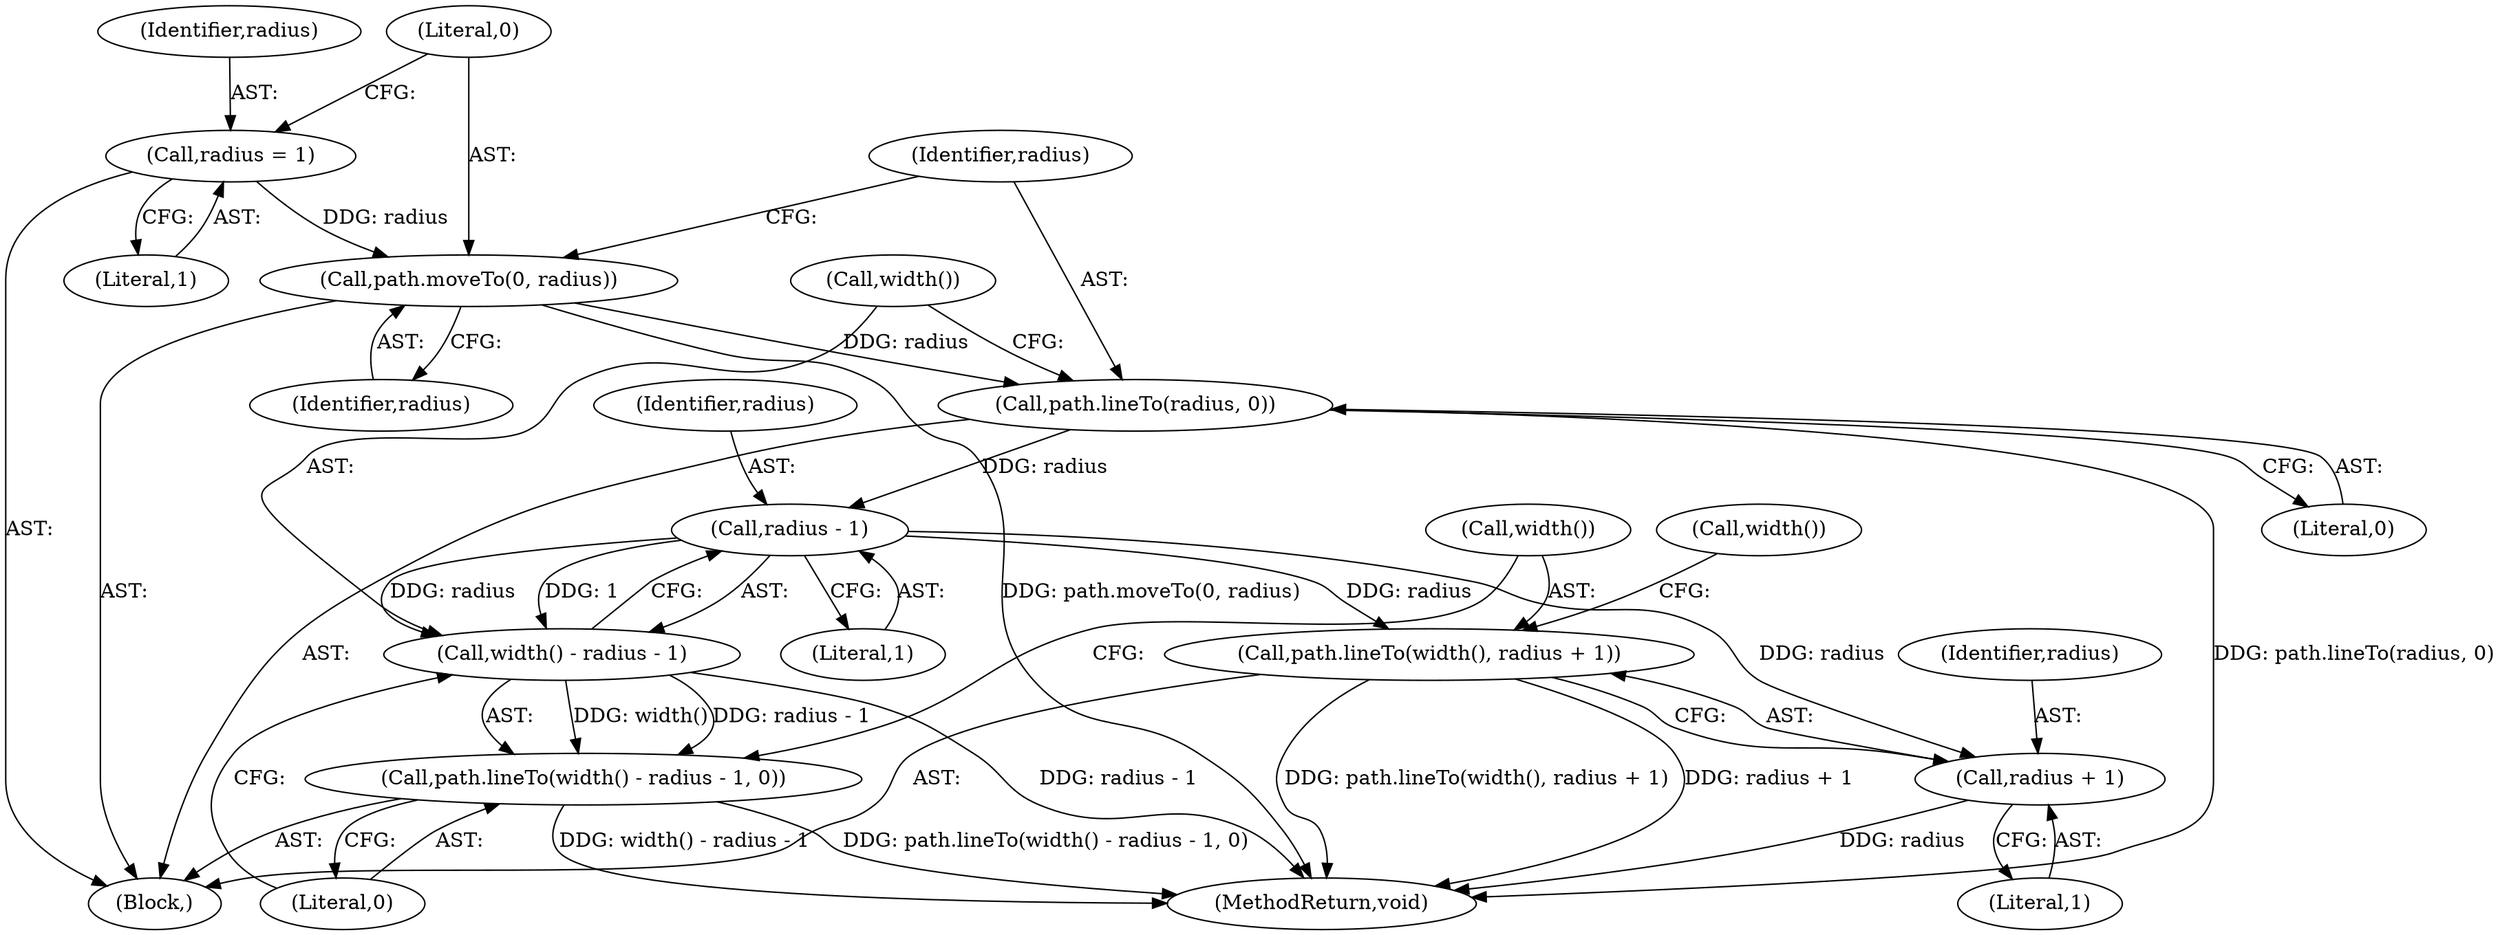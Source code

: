 digraph "0_Chrome_7f8cdab6fda192d15e45a3e9682b1eec427870c5_7@API" {
"1000118" [label="(Call,path.moveTo(0, radius))"];
"1000115" [label="(Call,radius = 1)"];
"1000121" [label="(Call,path.lineTo(radius, 0))"];
"1000127" [label="(Call,radius - 1)"];
"1000125" [label="(Call,width() - radius - 1)"];
"1000124" [label="(Call,path.lineTo(width() - radius - 1, 0))"];
"1000131" [label="(Call,path.lineTo(width(), radius + 1))"];
"1000133" [label="(Call,radius + 1)"];
"1000126" [label="(Call,width())"];
"1000128" [label="(Identifier,radius)"];
"1000122" [label="(Identifier,radius)"];
"1000130" [label="(Literal,0)"];
"1000137" [label="(Call,width())"];
"1000117" [label="(Literal,1)"];
"1000120" [label="(Identifier,radius)"];
"1000119" [label="(Literal,0)"];
"1000118" [label="(Call,path.moveTo(0, radius))"];
"1000135" [label="(Literal,1)"];
"1000146" [label="(MethodReturn,void)"];
"1000124" [label="(Call,path.lineTo(width() - radius - 1, 0))"];
"1000129" [label="(Literal,1)"];
"1000133" [label="(Call,radius + 1)"];
"1000131" [label="(Call,path.lineTo(width(), radius + 1))"];
"1000125" [label="(Call,width() - radius - 1)"];
"1000127" [label="(Call,radius - 1)"];
"1000102" [label="(Block,)"];
"1000116" [label="(Identifier,radius)"];
"1000115" [label="(Call,radius = 1)"];
"1000134" [label="(Identifier,radius)"];
"1000132" [label="(Call,width())"];
"1000121" [label="(Call,path.lineTo(radius, 0))"];
"1000123" [label="(Literal,0)"];
"1000118" -> "1000102"  [label="AST: "];
"1000118" -> "1000120"  [label="CFG: "];
"1000119" -> "1000118"  [label="AST: "];
"1000120" -> "1000118"  [label="AST: "];
"1000122" -> "1000118"  [label="CFG: "];
"1000118" -> "1000146"  [label="DDG: path.moveTo(0, radius)"];
"1000115" -> "1000118"  [label="DDG: radius"];
"1000118" -> "1000121"  [label="DDG: radius"];
"1000115" -> "1000102"  [label="AST: "];
"1000115" -> "1000117"  [label="CFG: "];
"1000116" -> "1000115"  [label="AST: "];
"1000117" -> "1000115"  [label="AST: "];
"1000119" -> "1000115"  [label="CFG: "];
"1000121" -> "1000102"  [label="AST: "];
"1000121" -> "1000123"  [label="CFG: "];
"1000122" -> "1000121"  [label="AST: "];
"1000123" -> "1000121"  [label="AST: "];
"1000126" -> "1000121"  [label="CFG: "];
"1000121" -> "1000146"  [label="DDG: path.lineTo(radius, 0)"];
"1000121" -> "1000127"  [label="DDG: radius"];
"1000127" -> "1000125"  [label="AST: "];
"1000127" -> "1000129"  [label="CFG: "];
"1000128" -> "1000127"  [label="AST: "];
"1000129" -> "1000127"  [label="AST: "];
"1000125" -> "1000127"  [label="CFG: "];
"1000127" -> "1000125"  [label="DDG: radius"];
"1000127" -> "1000125"  [label="DDG: 1"];
"1000127" -> "1000131"  [label="DDG: radius"];
"1000127" -> "1000133"  [label="DDG: radius"];
"1000125" -> "1000124"  [label="AST: "];
"1000126" -> "1000125"  [label="AST: "];
"1000130" -> "1000125"  [label="CFG: "];
"1000125" -> "1000146"  [label="DDG: radius - 1"];
"1000125" -> "1000124"  [label="DDG: width()"];
"1000125" -> "1000124"  [label="DDG: radius - 1"];
"1000124" -> "1000102"  [label="AST: "];
"1000124" -> "1000130"  [label="CFG: "];
"1000130" -> "1000124"  [label="AST: "];
"1000132" -> "1000124"  [label="CFG: "];
"1000124" -> "1000146"  [label="DDG: width() - radius - 1"];
"1000124" -> "1000146"  [label="DDG: path.lineTo(width() - radius - 1, 0)"];
"1000131" -> "1000102"  [label="AST: "];
"1000131" -> "1000133"  [label="CFG: "];
"1000132" -> "1000131"  [label="AST: "];
"1000133" -> "1000131"  [label="AST: "];
"1000137" -> "1000131"  [label="CFG: "];
"1000131" -> "1000146"  [label="DDG: radius + 1"];
"1000131" -> "1000146"  [label="DDG: path.lineTo(width(), radius + 1)"];
"1000133" -> "1000135"  [label="CFG: "];
"1000134" -> "1000133"  [label="AST: "];
"1000135" -> "1000133"  [label="AST: "];
"1000133" -> "1000146"  [label="DDG: radius"];
}
